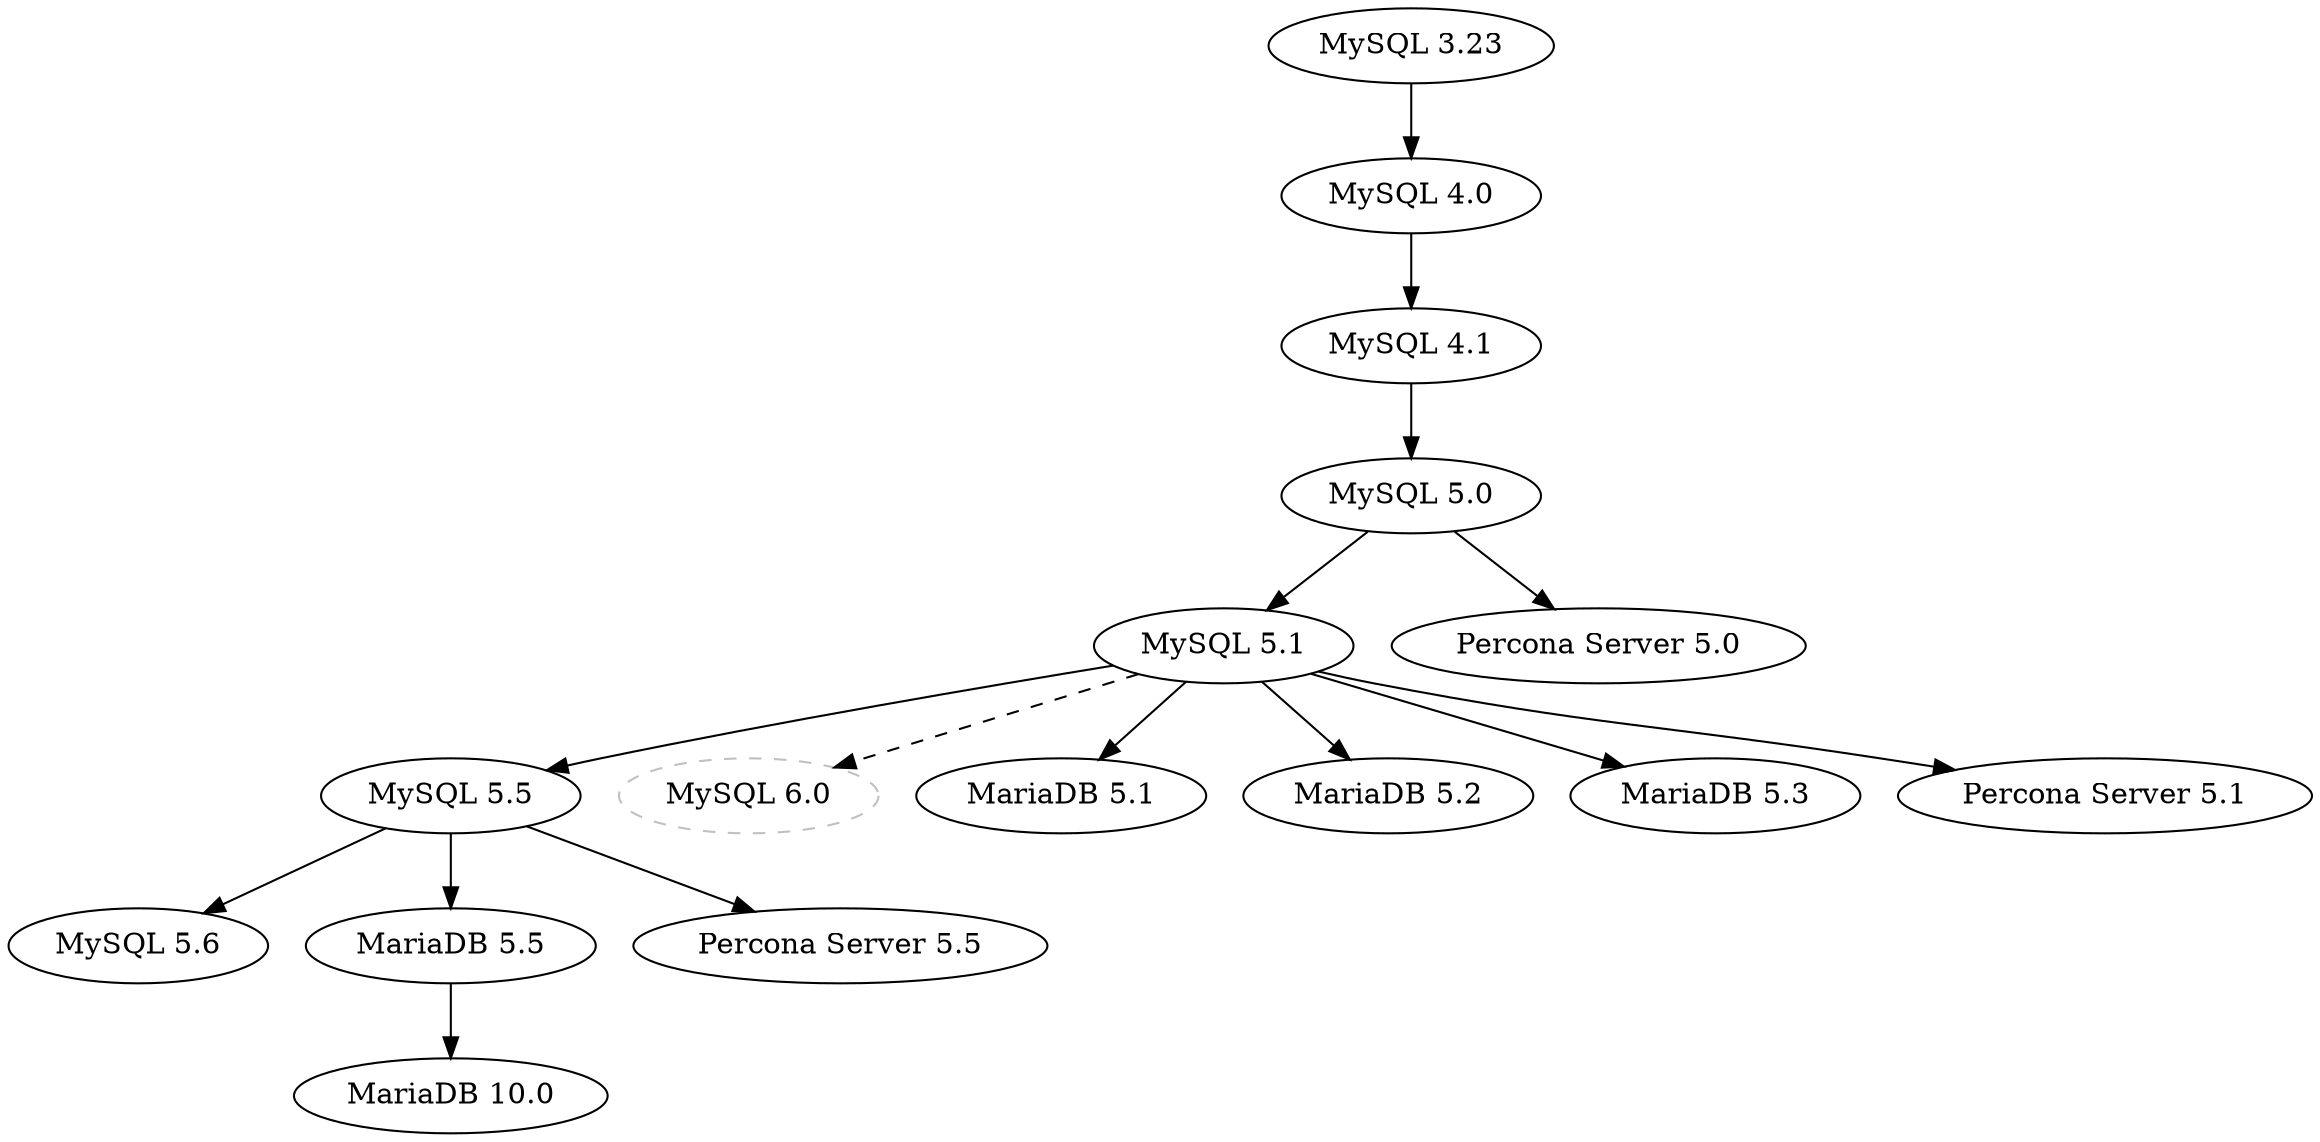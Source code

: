 digraph mysql_history_graph {
	/* MySQL/Sun/Oracle MySQL GA */
	"MySQL 3.23" -> "MySQL 4.0";
	"MySQL 4.0" -> "MySQL 4.1";
	"MySQL 4.1" -> "MySQL 5.0";
	"MySQL 5.0" -> "MySQL 5.1";
	"MySQL 5.1" -> "MySQL 5.5";
	"MySQL 5.5" -> "MySQL 5.6";

	/* MySQL/Sun/Oracle non-GA */	
	"MySQL 5.1" -> "MySQL 6.0" [style="dashed"];
	"MySQL 6.0" [color="grey",style="dashed"];

	/* MariaDB */
	"MySQL 5.1" -> "MariaDB 5.1";
	"MySQL 5.1" -> "MariaDB 5.2";
	"MySQL 5.1" -> "MariaDB 5.3";
	"MySQL 5.5" -> "MariaDB 5.5";
	"MariaDB 5.5" -> "MariaDB 10.0";

	/* Percona Server */
	"MySQL 5.0" -> "Percona Server 5.0";
	"MySQL 5.1" -> "Percona Server 5.1";
	"MySQL 5.5" -> "Percona Server 5.5";
}
